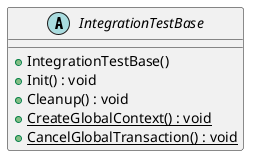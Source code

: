 @startuml
abstract class IntegrationTestBase {
    + IntegrationTestBase()
    + Init() : void
    + Cleanup() : void
    + {static} CreateGlobalContext() : void
    + {static} CancelGlobalTransaction() : void
}
@enduml
